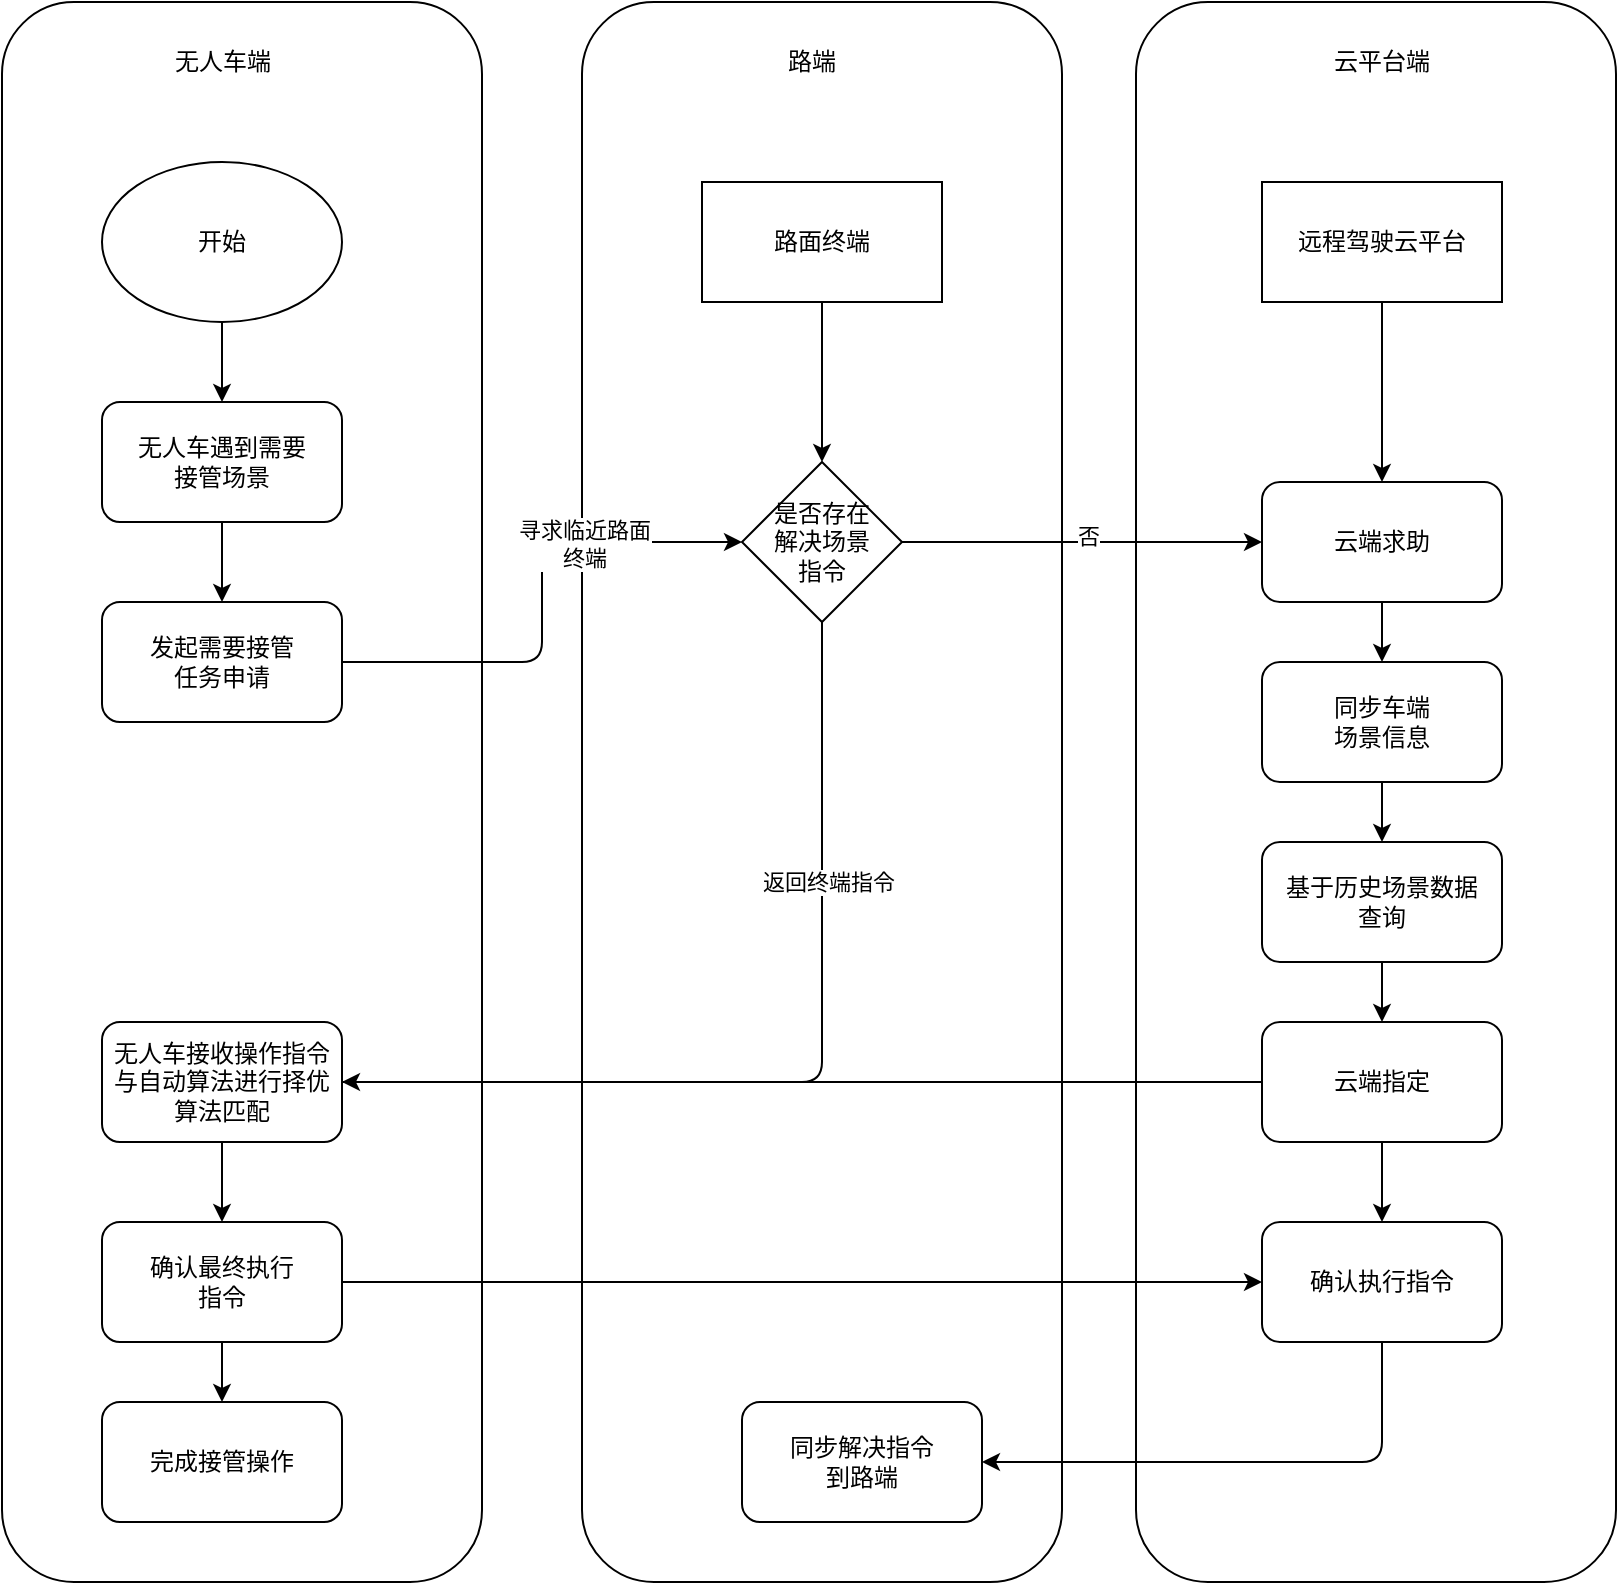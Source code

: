 <mxfile version="13.10.4" type="github">
  <diagram id="wOwt1rjwt9cGAp_TP0rn" name="Page-1">
    <mxGraphModel dx="2066" dy="1074" grid="1" gridSize="10" guides="1" tooltips="1" connect="1" arrows="1" fold="1" page="1" pageScale="1" pageWidth="827" pageHeight="1169" math="0" shadow="0">
      <root>
        <mxCell id="0" />
        <mxCell id="1" parent="0" />
        <mxCell id="OFSOkuGfqPeDkkTLP1HN-64" value="" style="rounded=1;whiteSpace=wrap;html=1;" vertex="1" parent="1">
          <mxGeometry x="587" y="40" width="240" height="790" as="geometry" />
        </mxCell>
        <mxCell id="OFSOkuGfqPeDkkTLP1HN-63" value="" style="rounded=1;whiteSpace=wrap;html=1;" vertex="1" parent="1">
          <mxGeometry x="310" y="40" width="240" height="790" as="geometry" />
        </mxCell>
        <mxCell id="OFSOkuGfqPeDkkTLP1HN-62" value="" style="rounded=1;whiteSpace=wrap;html=1;" vertex="1" parent="1">
          <mxGeometry x="20" y="40" width="240" height="790" as="geometry" />
        </mxCell>
        <mxCell id="OFSOkuGfqPeDkkTLP1HN-1" value="" style="edgeStyle=orthogonalEdgeStyle;rounded=0;orthogonalLoop=1;jettySize=auto;html=1;" edge="1" parent="1" source="OFSOkuGfqPeDkkTLP1HN-2" target="OFSOkuGfqPeDkkTLP1HN-4">
          <mxGeometry relative="1" as="geometry" />
        </mxCell>
        <mxCell id="OFSOkuGfqPeDkkTLP1HN-2" value="开始" style="ellipse;whiteSpace=wrap;html=1;" vertex="1" parent="1">
          <mxGeometry x="70" y="120" width="120" height="80" as="geometry" />
        </mxCell>
        <mxCell id="OFSOkuGfqPeDkkTLP1HN-3" value="" style="edgeStyle=orthogonalEdgeStyle;rounded=0;orthogonalLoop=1;jettySize=auto;html=1;" edge="1" parent="1" source="OFSOkuGfqPeDkkTLP1HN-4" target="OFSOkuGfqPeDkkTLP1HN-5">
          <mxGeometry relative="1" as="geometry" />
        </mxCell>
        <mxCell id="OFSOkuGfqPeDkkTLP1HN-4" value="无人车遇到需要&lt;br&gt;接管场景" style="rounded=1;whiteSpace=wrap;html=1;" vertex="1" parent="1">
          <mxGeometry x="70" y="240" width="120" height="60" as="geometry" />
        </mxCell>
        <mxCell id="OFSOkuGfqPeDkkTLP1HN-5" value="发起需要接管&lt;br&gt;任务申请" style="rounded=1;whiteSpace=wrap;html=1;" vertex="1" parent="1">
          <mxGeometry x="70" y="340" width="120" height="60" as="geometry" />
        </mxCell>
        <mxCell id="OFSOkuGfqPeDkkTLP1HN-7" value="远程驾驶云平台" style="rounded=0;whiteSpace=wrap;html=1;" vertex="1" parent="1">
          <mxGeometry x="650" y="130" width="120" height="60" as="geometry" />
        </mxCell>
        <mxCell id="OFSOkuGfqPeDkkTLP1HN-13" value="" style="edgeStyle=orthogonalEdgeStyle;rounded=0;orthogonalLoop=1;jettySize=auto;html=1;" edge="1" parent="1" source="OFSOkuGfqPeDkkTLP1HN-14" target="OFSOkuGfqPeDkkTLP1HN-16">
          <mxGeometry relative="1" as="geometry" />
        </mxCell>
        <mxCell id="OFSOkuGfqPeDkkTLP1HN-14" value="无人车接收操作指令&lt;br&gt;与自动算法进行择优算法匹配" style="rounded=1;whiteSpace=wrap;html=1;" vertex="1" parent="1">
          <mxGeometry x="70" y="550" width="120" height="60" as="geometry" />
        </mxCell>
        <mxCell id="OFSOkuGfqPeDkkTLP1HN-15" value="" style="edgeStyle=orthogonalEdgeStyle;rounded=0;orthogonalLoop=1;jettySize=auto;html=1;" edge="1" parent="1" source="OFSOkuGfqPeDkkTLP1HN-16" target="OFSOkuGfqPeDkkTLP1HN-17">
          <mxGeometry relative="1" as="geometry" />
        </mxCell>
        <mxCell id="OFSOkuGfqPeDkkTLP1HN-16" value="确认最终执行&lt;br&gt;指令" style="rounded=1;whiteSpace=wrap;html=1;" vertex="1" parent="1">
          <mxGeometry x="70" y="650" width="120" height="60" as="geometry" />
        </mxCell>
        <mxCell id="OFSOkuGfqPeDkkTLP1HN-17" value="完成接管操作" style="rounded=1;whiteSpace=wrap;html=1;" vertex="1" parent="1">
          <mxGeometry x="70" y="740" width="120" height="60" as="geometry" />
        </mxCell>
        <mxCell id="OFSOkuGfqPeDkkTLP1HN-18" value="无人车端" style="text;html=1;strokeColor=none;fillColor=none;align=center;verticalAlign=middle;whiteSpace=wrap;rounded=0;" vertex="1" parent="1">
          <mxGeometry x="82.5" y="60" width="95" height="20" as="geometry" />
        </mxCell>
        <mxCell id="OFSOkuGfqPeDkkTLP1HN-19" value="云平台端" style="text;html=1;strokeColor=none;fillColor=none;align=center;verticalAlign=middle;whiteSpace=wrap;rounded=0;" vertex="1" parent="1">
          <mxGeometry x="665" y="60" width="90" height="20" as="geometry" />
        </mxCell>
        <mxCell id="OFSOkuGfqPeDkkTLP1HN-23" value="" style="edgeStyle=orthogonalEdgeStyle;rounded=0;orthogonalLoop=1;jettySize=auto;html=1;" edge="1" parent="1" source="OFSOkuGfqPeDkkTLP1HN-24" target="OFSOkuGfqPeDkkTLP1HN-28">
          <mxGeometry relative="1" as="geometry" />
        </mxCell>
        <mxCell id="OFSOkuGfqPeDkkTLP1HN-24" value="云端求助" style="rounded=1;whiteSpace=wrap;html=1;" vertex="1" parent="1">
          <mxGeometry x="650" y="280" width="120" height="60" as="geometry" />
        </mxCell>
        <mxCell id="OFSOkuGfqPeDkkTLP1HN-25" value="" style="endArrow=classic;html=1;exitX=0.5;exitY=1;exitDx=0;exitDy=0;entryX=0.5;entryY=0;entryDx=0;entryDy=0;edgeStyle=orthogonalEdgeStyle;" edge="1" parent="1" source="OFSOkuGfqPeDkkTLP1HN-7" target="OFSOkuGfqPeDkkTLP1HN-24">
          <mxGeometry width="50" height="50" relative="1" as="geometry">
            <mxPoint x="775" y="470" as="sourcePoint" />
            <mxPoint x="825" y="420" as="targetPoint" />
          </mxGeometry>
        </mxCell>
        <mxCell id="OFSOkuGfqPeDkkTLP1HN-27" value="" style="edgeStyle=orthogonalEdgeStyle;rounded=0;orthogonalLoop=1;jettySize=auto;html=1;" edge="1" parent="1" source="OFSOkuGfqPeDkkTLP1HN-28" target="OFSOkuGfqPeDkkTLP1HN-30">
          <mxGeometry relative="1" as="geometry" />
        </mxCell>
        <mxCell id="OFSOkuGfqPeDkkTLP1HN-28" value="同步车端&lt;br&gt;场景信息" style="rounded=1;whiteSpace=wrap;html=1;" vertex="1" parent="1">
          <mxGeometry x="650" y="370" width="120" height="60" as="geometry" />
        </mxCell>
        <mxCell id="OFSOkuGfqPeDkkTLP1HN-29" value="" style="edgeStyle=orthogonalEdgeStyle;rounded=0;orthogonalLoop=1;jettySize=auto;html=1;" edge="1" parent="1" source="OFSOkuGfqPeDkkTLP1HN-30" target="OFSOkuGfqPeDkkTLP1HN-31">
          <mxGeometry relative="1" as="geometry" />
        </mxCell>
        <mxCell id="OFSOkuGfqPeDkkTLP1HN-30" value="基于历史场景数据&lt;br&gt;查询" style="rounded=1;whiteSpace=wrap;html=1;" vertex="1" parent="1">
          <mxGeometry x="650" y="460" width="120" height="60" as="geometry" />
        </mxCell>
        <mxCell id="OFSOkuGfqPeDkkTLP1HN-58" value="" style="edgeStyle=orthogonalEdgeStyle;rounded=0;orthogonalLoop=1;jettySize=auto;html=1;" edge="1" parent="1" source="OFSOkuGfqPeDkkTLP1HN-31" target="OFSOkuGfqPeDkkTLP1HN-56">
          <mxGeometry relative="1" as="geometry" />
        </mxCell>
        <mxCell id="OFSOkuGfqPeDkkTLP1HN-31" value="云端指定" style="rounded=1;whiteSpace=wrap;html=1;" vertex="1" parent="1">
          <mxGeometry x="650" y="550" width="120" height="60" as="geometry" />
        </mxCell>
        <mxCell id="OFSOkuGfqPeDkkTLP1HN-32" value="" style="endArrow=classic;html=1;exitX=0;exitY=0.5;exitDx=0;exitDy=0;entryX=1;entryY=0.5;entryDx=0;entryDy=0;edgeStyle=orthogonalEdgeStyle;" edge="1" parent="1" source="OFSOkuGfqPeDkkTLP1HN-31" target="OFSOkuGfqPeDkkTLP1HN-14">
          <mxGeometry width="50" height="50" relative="1" as="geometry">
            <mxPoint x="390" y="670" as="sourcePoint" />
            <mxPoint x="440" y="620" as="targetPoint" />
            <Array as="points">
              <mxPoint x="540" y="580" />
              <mxPoint x="540" y="580" />
            </Array>
          </mxGeometry>
        </mxCell>
        <mxCell id="OFSOkuGfqPeDkkTLP1HN-46" value="" style="edgeStyle=orthogonalEdgeStyle;rounded=0;orthogonalLoop=1;jettySize=auto;html=1;" edge="1" parent="1" source="OFSOkuGfqPeDkkTLP1HN-41">
          <mxGeometry relative="1" as="geometry">
            <mxPoint x="430" y="270" as="targetPoint" />
          </mxGeometry>
        </mxCell>
        <mxCell id="OFSOkuGfqPeDkkTLP1HN-41" value="路面终端" style="rounded=0;whiteSpace=wrap;html=1;" vertex="1" parent="1">
          <mxGeometry x="370" y="130" width="120" height="60" as="geometry" />
        </mxCell>
        <mxCell id="OFSOkuGfqPeDkkTLP1HN-42" value="路端" style="text;html=1;strokeColor=none;fillColor=none;align=center;verticalAlign=middle;whiteSpace=wrap;rounded=0;" vertex="1" parent="1">
          <mxGeometry x="380" y="60" width="90" height="20" as="geometry" />
        </mxCell>
        <mxCell id="OFSOkuGfqPeDkkTLP1HN-44" value="" style="endArrow=classic;html=1;exitX=1;exitY=0.5;exitDx=0;exitDy=0;entryX=0;entryY=0.5;entryDx=0;entryDy=0;edgeStyle=orthogonalEdgeStyle;" edge="1" parent="1" source="OFSOkuGfqPeDkkTLP1HN-5" target="OFSOkuGfqPeDkkTLP1HN-47">
          <mxGeometry width="50" height="50" relative="1" as="geometry">
            <mxPoint x="240" y="420" as="sourcePoint" />
            <mxPoint x="370" y="310" as="targetPoint" />
          </mxGeometry>
        </mxCell>
        <mxCell id="OFSOkuGfqPeDkkTLP1HN-45" value="寻求临近路面&lt;br&gt;终端" style="edgeLabel;html=1;align=center;verticalAlign=middle;resizable=0;points=[];" vertex="1" connectable="0" parent="OFSOkuGfqPeDkkTLP1HN-44">
          <mxGeometry x="0.392" y="-1" relative="1" as="geometry">
            <mxPoint as="offset" />
          </mxGeometry>
        </mxCell>
        <mxCell id="OFSOkuGfqPeDkkTLP1HN-47" value="是否存在&lt;br&gt;解决场景&lt;br&gt;指令" style="rhombus;whiteSpace=wrap;html=1;" vertex="1" parent="1">
          <mxGeometry x="390" y="270" width="80" height="80" as="geometry" />
        </mxCell>
        <mxCell id="OFSOkuGfqPeDkkTLP1HN-48" value="" style="endArrow=classic;html=1;exitX=1;exitY=0.5;exitDx=0;exitDy=0;entryX=0;entryY=0.5;entryDx=0;entryDy=0;" edge="1" parent="1" source="OFSOkuGfqPeDkkTLP1HN-47" target="OFSOkuGfqPeDkkTLP1HN-24">
          <mxGeometry width="50" height="50" relative="1" as="geometry">
            <mxPoint x="510" y="450" as="sourcePoint" />
            <mxPoint x="560" y="400" as="targetPoint" />
          </mxGeometry>
        </mxCell>
        <mxCell id="OFSOkuGfqPeDkkTLP1HN-49" value="否" style="edgeLabel;html=1;align=center;verticalAlign=middle;resizable=0;points=[];" vertex="1" connectable="0" parent="OFSOkuGfqPeDkkTLP1HN-48">
          <mxGeometry x="0.033" y="3" relative="1" as="geometry">
            <mxPoint as="offset" />
          </mxGeometry>
        </mxCell>
        <mxCell id="OFSOkuGfqPeDkkTLP1HN-50" value="" style="endArrow=none;html=1;entryX=0.5;entryY=1;entryDx=0;entryDy=0;edgeStyle=orthogonalEdgeStyle;exitX=1;exitY=0.5;exitDx=0;exitDy=0;" edge="1" parent="1" source="OFSOkuGfqPeDkkTLP1HN-14" target="OFSOkuGfqPeDkkTLP1HN-47">
          <mxGeometry width="50" height="50" relative="1" as="geometry">
            <mxPoint x="200" y="730" as="sourcePoint" />
            <mxPoint x="450" y="500" as="targetPoint" />
          </mxGeometry>
        </mxCell>
        <mxCell id="OFSOkuGfqPeDkkTLP1HN-51" value="返回终端指令" style="edgeLabel;html=1;align=center;verticalAlign=middle;resizable=0;points=[];" vertex="1" connectable="0" parent="OFSOkuGfqPeDkkTLP1HN-50">
          <mxGeometry x="0.446" y="-3" relative="1" as="geometry">
            <mxPoint as="offset" />
          </mxGeometry>
        </mxCell>
        <mxCell id="OFSOkuGfqPeDkkTLP1HN-56" value="确认执行指令" style="rounded=1;whiteSpace=wrap;html=1;" vertex="1" parent="1">
          <mxGeometry x="650" y="650" width="120" height="60" as="geometry" />
        </mxCell>
        <mxCell id="OFSOkuGfqPeDkkTLP1HN-57" value="" style="endArrow=classic;html=1;" edge="1" parent="1" source="OFSOkuGfqPeDkkTLP1HN-16" target="OFSOkuGfqPeDkkTLP1HN-56">
          <mxGeometry width="50" height="50" relative="1" as="geometry">
            <mxPoint x="320" y="720" as="sourcePoint" />
            <mxPoint x="370" y="670" as="targetPoint" />
          </mxGeometry>
        </mxCell>
        <mxCell id="OFSOkuGfqPeDkkTLP1HN-60" value="同步解决指令&lt;br&gt;到路端" style="rounded=1;whiteSpace=wrap;html=1;" vertex="1" parent="1">
          <mxGeometry x="390" y="740" width="120" height="60" as="geometry" />
        </mxCell>
        <mxCell id="OFSOkuGfqPeDkkTLP1HN-61" value="" style="endArrow=classic;html=1;exitX=0.5;exitY=1;exitDx=0;exitDy=0;entryX=1;entryY=0.5;entryDx=0;entryDy=0;edgeStyle=orthogonalEdgeStyle;" edge="1" parent="1" source="OFSOkuGfqPeDkkTLP1HN-56" target="OFSOkuGfqPeDkkTLP1HN-60">
          <mxGeometry width="50" height="50" relative="1" as="geometry">
            <mxPoint x="690" y="830" as="sourcePoint" />
            <mxPoint x="740" y="780" as="targetPoint" />
          </mxGeometry>
        </mxCell>
      </root>
    </mxGraphModel>
  </diagram>
</mxfile>
